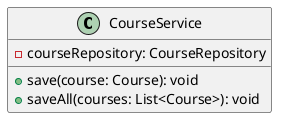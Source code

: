 @startuml
class CourseService [[java:edu.sru.thangiah.service.CourseService]] {
	-courseRepository: CourseRepository
	+save(course: Course): void
	+saveAll(courses: List<Course>): void
}
@enduml